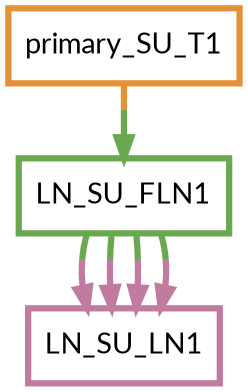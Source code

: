 digraph  {
dpi=600;size=3.5;
LN_SU_FLN1 [color="#6aa84fff", fillcolor=white, fontname=Lato, penwidth="3.0", shape=box];
LN_SU_LN1 [color="#c27ba0ff", fillcolor=white, fontname=Lato, penwidth="3.0", shape=box];
primary_SU_T1 [color="#e69138ff", fillcolor=white, fontname=Lato, penwidth="3.0", shape=box];
LN_SU_FLN1 -> LN_SU_LN1  [color="#6aa84fff;0.5:#c27ba0ff", key=0, penwidth=3];
LN_SU_FLN1 -> LN_SU_LN1  [color="#6aa84fff;0.5:#c27ba0ff", key=1, penwidth=3];
LN_SU_FLN1 -> LN_SU_LN1  [color="#6aa84fff;0.5:#c27ba0ff", key=2, penwidth=3];
LN_SU_FLN1 -> LN_SU_LN1  [color="#6aa84fff;0.5:#c27ba0ff", key=3, penwidth=3];
primary_SU_T1 -> LN_SU_FLN1  [color="#e69138ff;0.5:#6aa84fff", key=0, penwidth=3];
}
